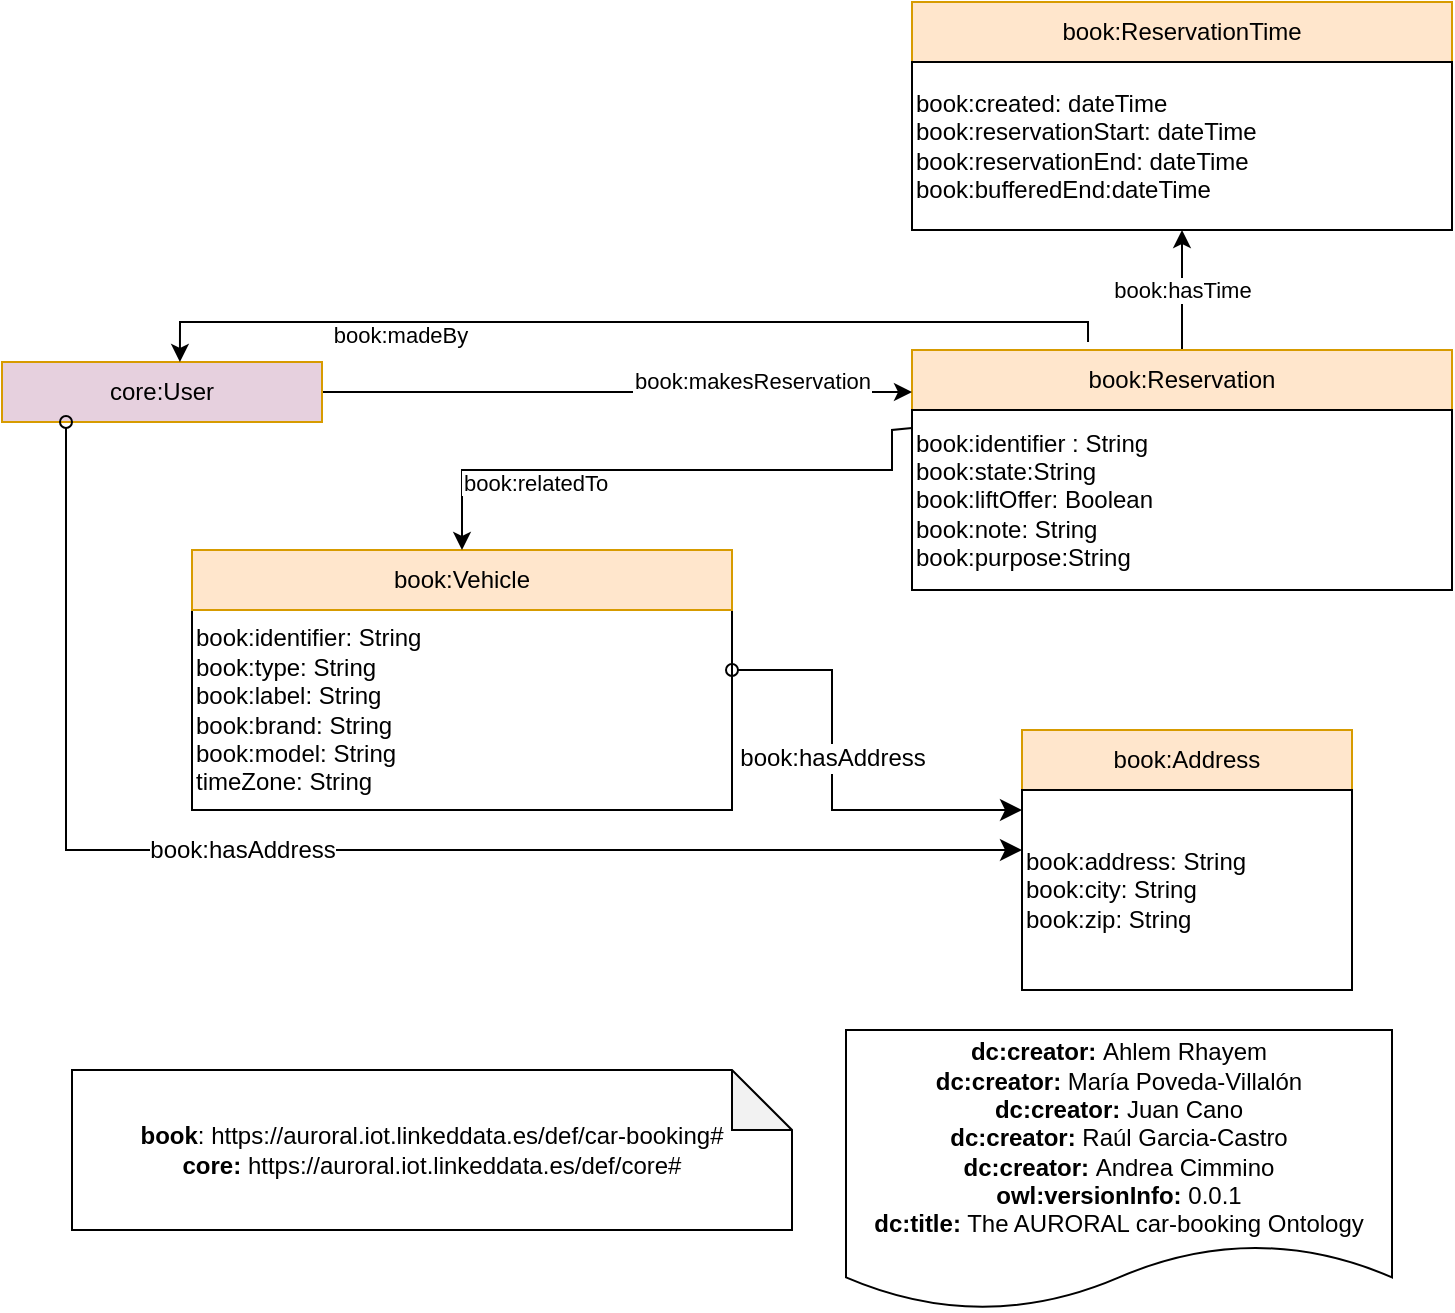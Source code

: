 <mxfile version="13.9.9" type="device"><diagram id="j3Iuz5jW5ZWUwNRPTU0H" name="Page-1"><mxGraphModel dx="2153" dy="1795" grid="1" gridSize="10" guides="1" tooltips="1" connect="1" arrows="1" fold="1" page="1" pageScale="1" pageWidth="827" pageHeight="1169" math="0" shadow="0"><root><mxCell id="0"/><mxCell id="1" parent="0"/><mxCell id="gPk9N1OhDavFBoFfnbrE-4" value="&lt;div&gt;&lt;b&gt;dc:creator:&lt;/b&gt;&amp;nbsp;Ahlem Rhayem&lt;b&gt;&lt;br&gt;&lt;/b&gt;&lt;/div&gt;&lt;div&gt;&lt;b&gt;dc:creator:&lt;/b&gt;&amp;nbsp;María Poveda-Villalón&lt;/div&gt;&lt;div&gt;&lt;div&gt;&lt;b&gt;dc:creator:&lt;/b&gt;&amp;nbsp;Juan Cano&lt;/div&gt;&lt;/div&gt;&lt;div&gt;&lt;div&gt;&lt;b&gt;dc:creator:&lt;/b&gt;&amp;nbsp;Raúl Garcia-Castro&lt;/div&gt;&lt;/div&gt;&lt;div&gt;&lt;div&gt;&lt;b&gt;dc:creator:&lt;/b&gt;&amp;nbsp;Andrea Cimmino&lt;/div&gt;&lt;/div&gt;&lt;div&gt;&lt;b&gt;owl:versionInfo:&lt;/b&gt; 0.0.1&lt;/div&gt;&lt;div&gt;&lt;b&gt;dc:title:&lt;/b&gt; The AURORAL car-booking Ontology&lt;/div&gt;" style="shape=document;whiteSpace=wrap;html=1;boundedLbl=1;labelBackgroundColor=#ffffff;strokeColor=#000000;fontSize=12;fontColor=#000000;size=0.233;" parent="1" vertex="1"><mxGeometry x="-313" y="200" width="273" height="140" as="geometry"/></mxCell><mxCell id="gPk9N1OhDavFBoFfnbrE-7" value="&lt;div&gt;&lt;b&gt;book&lt;/b&gt;:&amp;nbsp;https://auroral.iot.linkeddata.es/def/car-booking#&lt;/div&gt;&lt;b&gt;core:&amp;nbsp;&lt;/b&gt;https://auroral.iot.linkeddata.es/def/core#" style="shape=note;whiteSpace=wrap;html=1;backgroundOutline=1;darkOpacity=0.05;" parent="1" vertex="1"><mxGeometry x="-700" y="220" width="360" height="80" as="geometry"/></mxCell><mxCell id="gPk9N1OhDavFBoFfnbrE-9" value="book:identifier: String&lt;br&gt;book:type: String&lt;br&gt;book:label: String&lt;br&gt;book:brand: String&lt;br&gt;book:model: String&lt;br&gt;timeZone: String" style="rounded=0;whiteSpace=wrap;html=1;snapToPoint=1;points=[[0.1,0],[0.2,0],[0.3,0],[0.4,0],[0.5,0],[0.6,0],[0.7,0],[0.8,0],[0.9,0],[0,0.1],[0,0.3],[0,0.5],[0,0.7],[0,0.9],[0.1,1],[0.2,1],[0.3,1],[0.4,1],[0.5,1],[0.6,1],[0.7,1],[0.8,1],[0.9,1],[1,0.1],[1,0.3],[1,0.5],[1,0.7],[1,0.9]];align=left;" parent="1" vertex="1"><mxGeometry x="-640" y="-10" width="270" height="100" as="geometry"/></mxCell><mxCell id="gPk9N1OhDavFBoFfnbrE-10" value="book:Vehicle" style="rounded=0;whiteSpace=wrap;html=1;snapToPoint=1;points=[[0.1,0],[0.2,0],[0.3,0],[0.4,0],[0.5,0],[0.6,0],[0.7,0],[0.8,0],[0.9,0],[0,0.1],[0,0.3],[0,0.5],[0,0.7],[0,0.9],[0.1,1],[0.2,1],[0.3,1],[0.4,1],[0.5,1],[0.6,1],[0.7,1],[0.8,1],[0.9,1],[1,0.1],[1,0.3],[1,0.5],[1,0.7],[1,0.9]];fillColor=#ffe6cc;strokeColor=#d79b00;shadow=0;" parent="1" vertex="1"><mxGeometry x="-640" y="-40" width="270" height="30" as="geometry"/></mxCell><mxCell id="N2ee76cKsbYP5vud3ppf-4" value="book:hasTime" style="edgeStyle=orthogonalEdgeStyle;rounded=0;orthogonalLoop=1;jettySize=auto;html=1;" edge="1" parent="1" source="snNHeXXywmE0DaOTKSkb-2" target="N2ee76cKsbYP5vud3ppf-2"><mxGeometry relative="1" as="geometry"/></mxCell><mxCell id="snNHeXXywmE0DaOTKSkb-2" value="book:Reservation" style="rounded=0;whiteSpace=wrap;html=1;snapToPoint=1;points=[[0.1,0],[0.2,0],[0.3,0],[0.4,0],[0.5,0],[0.6,0],[0.7,0],[0.8,0],[0.9,0],[0,0.1],[0,0.3],[0,0.5],[0,0.7],[0,0.9],[0.1,1],[0.2,1],[0.3,1],[0.4,1],[0.5,1],[0.6,1],[0.7,1],[0.8,1],[0.9,1],[1,0.1],[1,0.3],[1,0.5],[1,0.7],[1,0.9]];fillColor=#ffe6cc;strokeColor=#d79b00;shadow=0;" parent="1" vertex="1"><mxGeometry x="-280" y="-140" width="270" height="30" as="geometry"/></mxCell><mxCell id="snNHeXXywmE0DaOTKSkb-5" value="book:makesReservation" style="edgeStyle=orthogonalEdgeStyle;rounded=0;orthogonalLoop=1;jettySize=auto;endArrow=classic;endFill=1;entryX=0;entryY=0.7;entryDx=0;entryDy=0;" parent="1" source="t8pC4BWFAhWbiUh7ZmZz-3" target="snNHeXXywmE0DaOTKSkb-2" edge="1"><mxGeometry x="0.461" y="6" relative="1" as="geometry"><mxPoint x="-560" y="-41" as="targetPoint"/><mxPoint x="-469" y="100" as="sourcePoint"/><mxPoint as="offset"/><Array as="points"/></mxGeometry></mxCell><mxCell id="t8pC4BWFAhWbiUh7ZmZz-1" value="book:identifier : String&lt;br&gt;book:state:String&lt;br&gt;book:liftOffer: Boolean&lt;br&gt;book:note: String&lt;br&gt;book:purpose:String" style="rounded=0;whiteSpace=wrap;html=1;snapToPoint=1;points=[[0.1,0],[0.2,0],[0.3,0],[0.4,0],[0.5,0],[0.6,0],[0.7,0],[0.8,0],[0.9,0],[0,0.1],[0,0.3],[0,0.5],[0,0.7],[0,0.9],[0.1,1],[0.2,1],[0.3,1],[0.4,1],[0.5,1],[0.6,1],[0.7,1],[0.8,1],[0.9,1],[1,0.1],[1,0.3],[1,0.5],[1,0.7],[1,0.9]];align=left;" parent="1" vertex="1"><mxGeometry x="-280" y="-110" width="270" height="90" as="geometry"/></mxCell><mxCell id="t8pC4BWFAhWbiUh7ZmZz-3" value="core:User" style="rounded=0;whiteSpace=wrap;html=1;snapToPoint=1;points=[[0.1,0],[0.2,0],[0.3,0],[0.4,0],[0.5,0],[0.6,0],[0.7,0],[0.8,0],[0.9,0],[0,0.1],[0,0.3],[0,0.5],[0,0.7],[0,0.9],[0.1,1],[0.2,1],[0.3,1],[0.4,1],[0.5,1],[0.6,1],[0.7,1],[0.8,1],[0.9,1],[1,0.1],[1,0.3],[1,0.5],[1,0.7],[1,0.9]];fillColor=#E6D0DE;strokeColor=#d79b00;shadow=0;" parent="1" vertex="1"><mxGeometry x="-735" y="-134" width="160" height="30" as="geometry"/></mxCell><mxCell id="t8pC4BWFAhWbiUh7ZmZz-5" value="book:relatedTo" style="edgeStyle=orthogonalEdgeStyle;rounded=0;orthogonalLoop=1;jettySize=auto;endArrow=classic;endFill=1;" parent="1" source="t8pC4BWFAhWbiUh7ZmZz-1" target="gPk9N1OhDavFBoFfnbrE-10" edge="1"><mxGeometry x="0.461" y="6" relative="1" as="geometry"><mxPoint x="-330" y="-30" as="targetPoint"/><mxPoint x="-630" y="-26" as="sourcePoint"/><mxPoint as="offset"/><Array as="points"><mxPoint x="-290" y="-100"/><mxPoint x="-290" y="-80"/><mxPoint x="-505" y="-80"/></Array></mxGeometry></mxCell><mxCell id="t8pC4BWFAhWbiUh7ZmZz-6" value="book:Address" style="rounded=0;whiteSpace=wrap;html=1;snapToPoint=1;points=[[0.1,0],[0.2,0],[0.3,0],[0.4,0],[0.5,0],[0.6,0],[0.7,0],[0.8,0],[0.9,0],[0,0.1],[0,0.3],[0,0.5],[0,0.7],[0,0.9],[0.1,1],[0.2,1],[0.3,1],[0.4,1],[0.5,1],[0.6,1],[0.7,1],[0.8,1],[0.9,1],[1,0.1],[1,0.3],[1,0.5],[1,0.7],[1,0.9]];fillColor=#ffe6cc;strokeColor=#d79b00;shadow=0;" parent="1" vertex="1"><mxGeometry x="-225" y="50" width="165" height="30" as="geometry"/></mxCell><mxCell id="t8pC4BWFAhWbiUh7ZmZz-8" value="book:address: String&lt;br&gt;book:city: String&lt;br&gt;book:zip: String" style="rounded=0;whiteSpace=wrap;html=1;snapToPoint=1;points=[[0.1,0],[0.2,0],[0.3,0],[0.4,0],[0.5,0],[0.6,0],[0.7,0],[0.8,0],[0.9,0],[0,0.1],[0,0.3],[0,0.5],[0,0.7],[0,0.9],[0.1,1],[0.2,1],[0.3,1],[0.4,1],[0.5,1],[0.6,1],[0.7,1],[0.8,1],[0.9,1],[1,0.1],[1,0.3],[1,0.5],[1,0.7],[1,0.9]];align=left;" parent="1" vertex="1"><mxGeometry x="-225" y="80" width="165" height="100" as="geometry"/></mxCell><mxCell id="t8pC4BWFAhWbiUh7ZmZz-9" value="" style="endArrow=classic;html=1;endSize=8;startArrow=oval;startFill=0;arcSize=0;rounded=0;exitX=0.2;exitY=1;exitDx=0;exitDy=0;entryX=0;entryY=0.3;entryDx=0;entryDy=0;" parent="1" source="t8pC4BWFAhWbiUh7ZmZz-3" target="t8pC4BWFAhWbiUh7ZmZz-8" edge="1"><mxGeometry width="50" height="50" relative="1" as="geometry"><mxPoint x="-300" y="181" as="sourcePoint"/><mxPoint x="-205" y="230" as="targetPoint"/><Array as="points"><mxPoint x="-703" y="110"/><mxPoint x="-610" y="110"/><mxPoint x="-510" y="110"/><mxPoint x="-300" y="110"/></Array></mxGeometry></mxCell><mxCell id="t8pC4BWFAhWbiUh7ZmZz-10" value="&lt;div&gt;book:hasAddress&lt;/div&gt;" style="text;html=1;align=center;verticalAlign=middle;resizable=0;points=[];labelBackgroundColor=#ffffff;" parent="t8pC4BWFAhWbiUh7ZmZz-9" vertex="1" connectable="0"><mxGeometry x="-0.127" relative="1" as="geometry"><mxPoint as="offset"/></mxGeometry></mxCell><mxCell id="t8pC4BWFAhWbiUh7ZmZz-11" value="" style="endArrow=classic;html=1;endSize=8;startArrow=oval;startFill=0;arcSize=0;rounded=0;exitX=1;exitY=0.3;exitDx=0;exitDy=0;entryX=0;entryY=0.1;entryDx=0;entryDy=0;" parent="1" source="gPk9N1OhDavFBoFfnbrE-9" target="t8pC4BWFAhWbiUh7ZmZz-8" edge="1"><mxGeometry width="50" height="50" relative="1" as="geometry"><mxPoint x="-693" y="-94" as="sourcePoint"/><mxPoint x="-215" y="120" as="targetPoint"/><Array as="points"><mxPoint x="-320" y="20"/><mxPoint x="-320" y="90"/><mxPoint x="-290" y="90"/></Array></mxGeometry></mxCell><mxCell id="t8pC4BWFAhWbiUh7ZmZz-12" value="&lt;div&gt;book:hasAddress&lt;/div&gt;" style="text;html=1;align=center;verticalAlign=middle;resizable=0;points=[];labelBackgroundColor=#ffffff;" parent="t8pC4BWFAhWbiUh7ZmZz-11" vertex="1" connectable="0"><mxGeometry x="-0.127" relative="1" as="geometry"><mxPoint as="offset"/></mxGeometry></mxCell><mxCell id="W-wsGWUmQJHGU0IZSvXe-1" value="book:madeBy" style="edgeStyle=orthogonalEdgeStyle;rounded=0;orthogonalLoop=1;jettySize=auto;endArrow=classic;endFill=1;entryX=0.556;entryY=0;entryDx=0;entryDy=0;exitX=0.326;exitY=-0.133;exitDx=0;exitDy=0;exitPerimeter=0;entryPerimeter=0;" parent="1" source="snNHeXXywmE0DaOTKSkb-2" target="t8pC4BWFAhWbiUh7ZmZz-3" edge="1"><mxGeometry x="0.461" y="6" relative="1" as="geometry"><mxPoint x="-270" y="-109" as="targetPoint"/><mxPoint x="-565" y="-109" as="sourcePoint"/><mxPoint as="offset"/><Array as="points"><mxPoint x="-192" y="-154"/><mxPoint x="-646" y="-154"/></Array></mxGeometry></mxCell><mxCell id="N2ee76cKsbYP5vud3ppf-1" value="book:ReservationTime" style="rounded=0;whiteSpace=wrap;html=1;snapToPoint=1;points=[[0.1,0],[0.2,0],[0.3,0],[0.4,0],[0.5,0],[0.6,0],[0.7,0],[0.8,0],[0.9,0],[0,0.1],[0,0.3],[0,0.5],[0,0.7],[0,0.9],[0.1,1],[0.2,1],[0.3,1],[0.4,1],[0.5,1],[0.6,1],[0.7,1],[0.8,1],[0.9,1],[1,0.1],[1,0.3],[1,0.5],[1,0.7],[1,0.9]];fillColor=#ffe6cc;strokeColor=#d79b00;shadow=0;" vertex="1" parent="1"><mxGeometry x="-280" y="-314" width="270" height="30" as="geometry"/></mxCell><mxCell id="N2ee76cKsbYP5vud3ppf-2" value="&lt;span&gt;book:created: dateTime&lt;/span&gt;&lt;br&gt;book:reservationStart: dateTime&lt;br&gt;book:reservationEnd: dateTime&lt;br&gt;book:bufferedEnd:dateTime&lt;span&gt;&lt;br&gt;&lt;/span&gt;" style="rounded=0;whiteSpace=wrap;html=1;snapToPoint=1;points=[[0.1,0],[0.2,0],[0.3,0],[0.4,0],[0.5,0],[0.6,0],[0.7,0],[0.8,0],[0.9,0],[0,0.1],[0,0.3],[0,0.5],[0,0.7],[0,0.9],[0.1,1],[0.2,1],[0.3,1],[0.4,1],[0.5,1],[0.6,1],[0.7,1],[0.8,1],[0.9,1],[1,0.1],[1,0.3],[1,0.5],[1,0.7],[1,0.9]];align=left;" vertex="1" parent="1"><mxGeometry x="-280" y="-284" width="270" height="84" as="geometry"/></mxCell></root></mxGraphModel></diagram></mxfile>